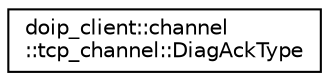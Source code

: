 digraph "Graphical Class Hierarchy"
{
 // LATEX_PDF_SIZE
  edge [fontname="Helvetica",fontsize="10",labelfontname="Helvetica",labelfontsize="10"];
  node [fontname="Helvetica",fontsize="10",shape=record];
  rankdir="LR";
  Node0 [label="doip_client::channel\l::tcp_channel::DiagAckType",height=0.2,width=0.4,color="black", fillcolor="white", style="filled",URL="$structdoip__client_1_1channel_1_1tcp__channel_1_1DiagAckType.html",tooltip="Type holding acknowledgement type."];
}
